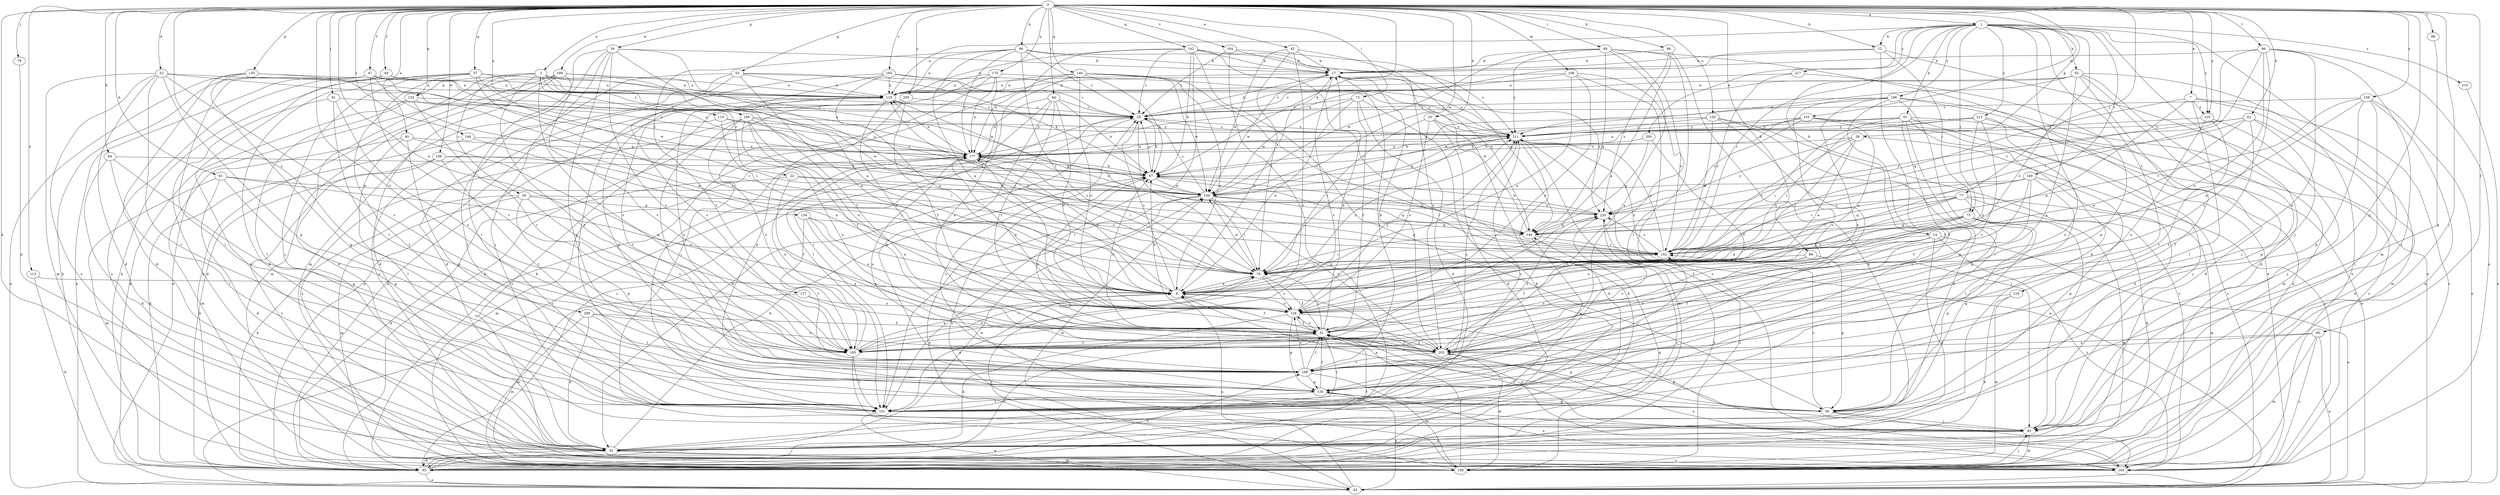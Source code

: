 strict digraph  {
0;
1;
3;
7;
8;
12;
14;
17;
20;
22;
25;
32;
33;
34;
40;
42;
43;
47;
49;
51;
53;
54;
57;
58;
59;
61;
62;
64;
66;
67;
69;
73;
75;
76;
77;
78;
81;
84;
85;
86;
89;
91;
92;
93;
95;
96;
98;
101;
103;
108;
109;
113;
115;
117;
118;
120;
126;
130;
133;
134;
135;
140;
142;
144;
146;
149;
152;
156;
160;
164;
165;
166;
168;
175;
177;
185;
188;
189;
194;
196;
200;
203;
205;
209;
210;
211;
213;
215;
217;
219;
220;
0 -> 1  [label=a];
0 -> 3  [label=a];
0 -> 7  [label=a];
0 -> 12  [label=b];
0 -> 32  [label=d];
0 -> 33  [label=d];
0 -> 34  [label=d];
0 -> 40  [label=e];
0 -> 42  [label=e];
0 -> 47  [label=f];
0 -> 49  [label=f];
0 -> 53  [label=g];
0 -> 54  [label=g];
0 -> 57  [label=g];
0 -> 58  [label=g];
0 -> 59  [label=g];
0 -> 61  [label=h];
0 -> 62  [label=h];
0 -> 64  [label=h];
0 -> 66  [label=h];
0 -> 67  [label=h];
0 -> 69  [label=i];
0 -> 73  [label=i];
0 -> 77  [label=j];
0 -> 78  [label=j];
0 -> 81  [label=j];
0 -> 84  [label=j];
0 -> 85  [label=j];
0 -> 86  [label=k];
0 -> 89  [label=k];
0 -> 95  [label=l];
0 -> 96  [label=l];
0 -> 98  [label=l];
0 -> 103  [label=m];
0 -> 108  [label=m];
0 -> 113  [label=n];
0 -> 115  [label=n];
0 -> 117  [label=n];
0 -> 120  [label=o];
0 -> 130  [label=p];
0 -> 133  [label=p];
0 -> 140  [label=q];
0 -> 142  [label=q];
0 -> 146  [label=r];
0 -> 156  [label=s];
0 -> 164  [label=t];
0 -> 165  [label=t];
0 -> 175  [label=u];
0 -> 185  [label=v];
0 -> 188  [label=w];
0 -> 189  [label=w];
0 -> 194  [label=w];
0 -> 205  [label=y];
0 -> 209  [label=y];
0 -> 210  [label=y];
1 -> 12  [label=b];
1 -> 14  [label=b];
1 -> 75  [label=i];
1 -> 85  [label=j];
1 -> 91  [label=k];
1 -> 92  [label=k];
1 -> 93  [label=k];
1 -> 109  [label=m];
1 -> 118  [label=n];
1 -> 126  [label=o];
1 -> 149  [label=r];
1 -> 152  [label=r];
1 -> 196  [label=x];
1 -> 200  [label=x];
1 -> 210  [label=y];
1 -> 213  [label=z];
1 -> 215  [label=z];
1 -> 217  [label=z];
1 -> 219  [label=z];
3 -> 20  [label=c];
3 -> 22  [label=c];
3 -> 34  [label=d];
3 -> 51  [label=f];
3 -> 118  [label=n];
3 -> 133  [label=p];
3 -> 166  [label=t];
3 -> 168  [label=t];
3 -> 177  [label=u];
3 -> 185  [label=v];
3 -> 220  [label=z];
7 -> 8  [label=a];
7 -> 101  [label=l];
7 -> 109  [label=m];
7 -> 144  [label=q];
7 -> 160  [label=s];
7 -> 210  [label=y];
8 -> 17  [label=b];
8 -> 25  [label=c];
8 -> 51  [label=f];
8 -> 126  [label=o];
8 -> 177  [label=u];
8 -> 211  [label=y];
12 -> 17  [label=b];
12 -> 43  [label=e];
12 -> 75  [label=i];
12 -> 101  [label=l];
12 -> 177  [label=u];
14 -> 34  [label=d];
14 -> 43  [label=e];
14 -> 126  [label=o];
14 -> 152  [label=r];
14 -> 160  [label=s];
14 -> 168  [label=t];
14 -> 185  [label=v];
17 -> 118  [label=n];
17 -> 168  [label=t];
17 -> 185  [label=v];
17 -> 194  [label=w];
17 -> 220  [label=z];
20 -> 93  [label=k];
20 -> 109  [label=m];
20 -> 134  [label=p];
20 -> 135  [label=p];
20 -> 152  [label=r];
20 -> 185  [label=v];
22 -> 51  [label=f];
22 -> 93  [label=k];
22 -> 194  [label=w];
22 -> 220  [label=z];
25 -> 17  [label=b];
25 -> 34  [label=d];
25 -> 67  [label=h];
25 -> 76  [label=i];
25 -> 211  [label=y];
32 -> 34  [label=d];
32 -> 101  [label=l];
32 -> 109  [label=m];
32 -> 118  [label=n];
32 -> 135  [label=p];
32 -> 160  [label=s];
32 -> 185  [label=v];
32 -> 194  [label=w];
33 -> 34  [label=d];
33 -> 76  [label=i];
33 -> 93  [label=k];
33 -> 126  [label=o];
33 -> 211  [label=y];
34 -> 51  [label=f];
34 -> 67  [label=h];
34 -> 93  [label=k];
34 -> 109  [label=m];
34 -> 160  [label=s];
40 -> 101  [label=l];
40 -> 109  [label=m];
40 -> 135  [label=p];
40 -> 177  [label=u];
40 -> 203  [label=x];
42 -> 17  [label=b];
42 -> 76  [label=i];
42 -> 185  [label=v];
42 -> 194  [label=w];
42 -> 203  [label=x];
43 -> 8  [label=a];
43 -> 25  [label=c];
43 -> 76  [label=i];
43 -> 135  [label=p];
47 -> 8  [label=a];
47 -> 67  [label=h];
47 -> 93  [label=k];
47 -> 101  [label=l];
47 -> 118  [label=n];
47 -> 185  [label=v];
49 -> 34  [label=d];
49 -> 43  [label=e];
49 -> 118  [label=n];
49 -> 160  [label=s];
49 -> 177  [label=u];
51 -> 17  [label=b];
51 -> 59  [label=g];
51 -> 67  [label=h];
51 -> 76  [label=i];
51 -> 101  [label=l];
51 -> 126  [label=o];
51 -> 185  [label=v];
51 -> 203  [label=x];
53 -> 8  [label=a];
53 -> 34  [label=d];
53 -> 67  [label=h];
53 -> 101  [label=l];
53 -> 118  [label=n];
53 -> 185  [label=v];
53 -> 211  [label=y];
54 -> 8  [label=a];
54 -> 17  [label=b];
54 -> 59  [label=g];
54 -> 76  [label=i];
54 -> 85  [label=j];
54 -> 101  [label=l];
54 -> 109  [label=m];
54 -> 185  [label=v];
57 -> 8  [label=a];
57 -> 25  [label=c];
57 -> 34  [label=d];
57 -> 76  [label=i];
57 -> 85  [label=j];
57 -> 93  [label=k];
57 -> 101  [label=l];
57 -> 118  [label=n];
58 -> 8  [label=a];
58 -> 76  [label=i];
58 -> 152  [label=r];
58 -> 160  [label=s];
58 -> 177  [label=u];
58 -> 220  [label=z];
59 -> 8  [label=a];
59 -> 85  [label=j];
59 -> 152  [label=r];
59 -> 160  [label=s];
61 -> 8  [label=a];
61 -> 34  [label=d];
61 -> 109  [label=m];
61 -> 135  [label=p];
61 -> 194  [label=w];
62 -> 8  [label=a];
62 -> 93  [label=k];
62 -> 135  [label=p];
62 -> 152  [label=r];
62 -> 168  [label=t];
62 -> 211  [label=y];
62 -> 220  [label=z];
64 -> 34  [label=d];
64 -> 59  [label=g];
64 -> 67  [label=h];
64 -> 101  [label=l];
66 -> 8  [label=a];
66 -> 17  [label=b];
66 -> 25  [label=c];
66 -> 76  [label=i];
66 -> 118  [label=n];
66 -> 177  [label=u];
66 -> 185  [label=v];
66 -> 211  [label=y];
67 -> 25  [label=c];
67 -> 152  [label=r];
67 -> 194  [label=w];
69 -> 17  [label=b];
69 -> 43  [label=e];
69 -> 101  [label=l];
69 -> 144  [label=q];
69 -> 168  [label=t];
69 -> 194  [label=w];
69 -> 203  [label=x];
69 -> 211  [label=y];
73 -> 8  [label=a];
73 -> 25  [label=c];
73 -> 34  [label=d];
73 -> 51  [label=f];
73 -> 93  [label=k];
73 -> 194  [label=w];
75 -> 8  [label=a];
75 -> 51  [label=f];
75 -> 59  [label=g];
75 -> 85  [label=j];
75 -> 109  [label=m];
75 -> 126  [label=o];
75 -> 144  [label=q];
76 -> 8  [label=a];
76 -> 51  [label=f];
76 -> 118  [label=n];
76 -> 126  [label=o];
76 -> 194  [label=w];
77 -> 8  [label=a];
77 -> 34  [label=d];
77 -> 59  [label=g];
77 -> 109  [label=m];
77 -> 144  [label=q];
77 -> 152  [label=r];
77 -> 220  [label=z];
78 -> 34  [label=d];
81 -> 25  [label=c];
81 -> 34  [label=d];
81 -> 168  [label=t];
81 -> 185  [label=v];
84 -> 25  [label=c];
84 -> 51  [label=f];
84 -> 67  [label=h];
84 -> 101  [label=l];
84 -> 126  [label=o];
84 -> 135  [label=p];
84 -> 177  [label=u];
85 -> 25  [label=c];
85 -> 34  [label=d];
85 -> 51  [label=f];
85 -> 109  [label=m];
86 -> 8  [label=a];
86 -> 17  [label=b];
86 -> 93  [label=k];
86 -> 220  [label=z];
89 -> 51  [label=f];
89 -> 59  [label=g];
89 -> 76  [label=i];
89 -> 185  [label=v];
91 -> 34  [label=d];
91 -> 43  [label=e];
91 -> 59  [label=g];
91 -> 76  [label=i];
91 -> 135  [label=p];
91 -> 160  [label=s];
91 -> 177  [label=u];
91 -> 211  [label=y];
92 -> 25  [label=c];
92 -> 34  [label=d];
92 -> 85  [label=j];
92 -> 101  [label=l];
92 -> 118  [label=n];
92 -> 160  [label=s];
92 -> 203  [label=x];
92 -> 211  [label=y];
93 -> 25  [label=c];
93 -> 43  [label=e];
93 -> 51  [label=f];
93 -> 118  [label=n];
93 -> 144  [label=q];
93 -> 168  [label=t];
93 -> 194  [label=w];
93 -> 220  [label=z];
95 -> 43  [label=e];
95 -> 109  [label=m];
95 -> 160  [label=s];
95 -> 168  [label=t];
95 -> 203  [label=x];
96 -> 17  [label=b];
96 -> 76  [label=i];
96 -> 85  [label=j];
96 -> 126  [label=o];
96 -> 152  [label=r];
96 -> 160  [label=s];
96 -> 185  [label=v];
96 -> 203  [label=x];
98 -> 59  [label=g];
101 -> 8  [label=a];
101 -> 43  [label=e];
101 -> 211  [label=y];
103 -> 8  [label=a];
103 -> 67  [label=h];
103 -> 160  [label=s];
103 -> 177  [label=u];
103 -> 203  [label=x];
103 -> 211  [label=y];
103 -> 220  [label=z];
108 -> 8  [label=a];
108 -> 25  [label=c];
108 -> 118  [label=n];
108 -> 126  [label=o];
108 -> 152  [label=r];
108 -> 160  [label=s];
109 -> 51  [label=f];
109 -> 67  [label=h];
109 -> 85  [label=j];
109 -> 194  [label=w];
109 -> 220  [label=z];
113 -> 8  [label=a];
113 -> 93  [label=k];
115 -> 76  [label=i];
115 -> 168  [label=t];
115 -> 177  [label=u];
115 -> 211  [label=y];
117 -> 109  [label=m];
117 -> 126  [label=o];
117 -> 203  [label=x];
118 -> 25  [label=c];
118 -> 126  [label=o];
118 -> 135  [label=p];
118 -> 144  [label=q];
120 -> 34  [label=d];
120 -> 67  [label=h];
120 -> 101  [label=l];
120 -> 152  [label=r];
120 -> 160  [label=s];
120 -> 211  [label=y];
126 -> 51  [label=f];
126 -> 67  [label=h];
126 -> 85  [label=j];
126 -> 93  [label=k];
126 -> 135  [label=p];
126 -> 177  [label=u];
126 -> 211  [label=y];
130 -> 34  [label=d];
130 -> 43  [label=e];
130 -> 59  [label=g];
130 -> 118  [label=n];
130 -> 177  [label=u];
133 -> 25  [label=c];
133 -> 93  [label=k];
133 -> 101  [label=l];
133 -> 152  [label=r];
133 -> 185  [label=v];
134 -> 8  [label=a];
134 -> 126  [label=o];
134 -> 144  [label=q];
134 -> 168  [label=t];
134 -> 203  [label=x];
135 -> 51  [label=f];
135 -> 59  [label=g];
135 -> 101  [label=l];
135 -> 152  [label=r];
135 -> 160  [label=s];
140 -> 8  [label=a];
140 -> 67  [label=h];
140 -> 93  [label=k];
140 -> 101  [label=l];
140 -> 118  [label=n];
140 -> 126  [label=o];
140 -> 152  [label=r];
140 -> 194  [label=w];
142 -> 17  [label=b];
142 -> 25  [label=c];
142 -> 59  [label=g];
142 -> 67  [label=h];
142 -> 101  [label=l];
142 -> 118  [label=n];
142 -> 144  [label=q];
142 -> 152  [label=r];
142 -> 177  [label=u];
144 -> 17  [label=b];
144 -> 67  [label=h];
144 -> 76  [label=i];
144 -> 135  [label=p];
144 -> 152  [label=r];
146 -> 8  [label=a];
146 -> 93  [label=k];
146 -> 177  [label=u];
149 -> 51  [label=f];
149 -> 59  [label=g];
149 -> 101  [label=l];
149 -> 144  [label=q];
149 -> 152  [label=r];
149 -> 185  [label=v];
149 -> 194  [label=w];
152 -> 76  [label=i];
152 -> 211  [label=y];
152 -> 220  [label=z];
156 -> 8  [label=a];
156 -> 25  [label=c];
156 -> 43  [label=e];
156 -> 85  [label=j];
156 -> 109  [label=m];
156 -> 135  [label=p];
156 -> 152  [label=r];
160 -> 8  [label=a];
160 -> 203  [label=x];
164 -> 17  [label=b];
164 -> 25  [label=c];
164 -> 93  [label=k];
164 -> 144  [label=q];
165 -> 8  [label=a];
165 -> 25  [label=c];
165 -> 34  [label=d];
165 -> 101  [label=l];
165 -> 118  [label=n];
165 -> 211  [label=y];
166 -> 51  [label=f];
166 -> 126  [label=o];
166 -> 152  [label=r];
166 -> 160  [label=s];
166 -> 168  [label=t];
166 -> 185  [label=v];
166 -> 194  [label=w];
166 -> 203  [label=x];
166 -> 211  [label=y];
168 -> 51  [label=f];
168 -> 109  [label=m];
168 -> 118  [label=n];
168 -> 126  [label=o];
168 -> 135  [label=p];
168 -> 177  [label=u];
168 -> 211  [label=y];
175 -> 85  [label=j];
175 -> 93  [label=k];
175 -> 118  [label=n];
175 -> 177  [label=u];
175 -> 203  [label=x];
175 -> 211  [label=y];
177 -> 67  [label=h];
177 -> 76  [label=i];
177 -> 101  [label=l];
177 -> 109  [label=m];
177 -> 118  [label=n];
177 -> 126  [label=o];
185 -> 8  [label=a];
185 -> 76  [label=i];
185 -> 101  [label=l];
185 -> 160  [label=s];
185 -> 177  [label=u];
185 -> 220  [label=z];
188 -> 67  [label=h];
188 -> 76  [label=i];
188 -> 93  [label=k];
188 -> 160  [label=s];
188 -> 168  [label=t];
189 -> 43  [label=e];
189 -> 93  [label=k];
189 -> 109  [label=m];
189 -> 118  [label=n];
189 -> 160  [label=s];
189 -> 185  [label=v];
189 -> 194  [label=w];
194 -> 25  [label=c];
194 -> 43  [label=e];
194 -> 76  [label=i];
194 -> 101  [label=l];
194 -> 144  [label=q];
194 -> 177  [label=u];
194 -> 203  [label=x];
194 -> 211  [label=y];
194 -> 220  [label=z];
196 -> 25  [label=c];
196 -> 34  [label=d];
196 -> 101  [label=l];
196 -> 109  [label=m];
196 -> 168  [label=t];
196 -> 185  [label=v];
196 -> 194  [label=w];
196 -> 203  [label=x];
200 -> 51  [label=f];
200 -> 144  [label=q];
200 -> 177  [label=u];
203 -> 17  [label=b];
203 -> 51  [label=f];
203 -> 59  [label=g];
203 -> 67  [label=h];
203 -> 109  [label=m];
203 -> 168  [label=t];
203 -> 220  [label=z];
205 -> 25  [label=c];
205 -> 51  [label=f];
205 -> 93  [label=k];
205 -> 135  [label=p];
205 -> 160  [label=s];
209 -> 34  [label=d];
209 -> 51  [label=f];
209 -> 109  [label=m];
209 -> 168  [label=t];
209 -> 203  [label=x];
210 -> 85  [label=j];
210 -> 168  [label=t];
210 -> 203  [label=x];
210 -> 211  [label=y];
211 -> 25  [label=c];
211 -> 34  [label=d];
211 -> 43  [label=e];
211 -> 76  [label=i];
211 -> 85  [label=j];
211 -> 109  [label=m];
211 -> 177  [label=u];
213 -> 34  [label=d];
213 -> 67  [label=h];
213 -> 76  [label=i];
213 -> 85  [label=j];
213 -> 126  [label=o];
213 -> 185  [label=v];
213 -> 211  [label=y];
215 -> 43  [label=e];
217 -> 118  [label=n];
217 -> 135  [label=p];
217 -> 152  [label=r];
219 -> 93  [label=k];
219 -> 109  [label=m];
219 -> 126  [label=o];
220 -> 67  [label=h];
220 -> 93  [label=k];
220 -> 144  [label=q];
}
